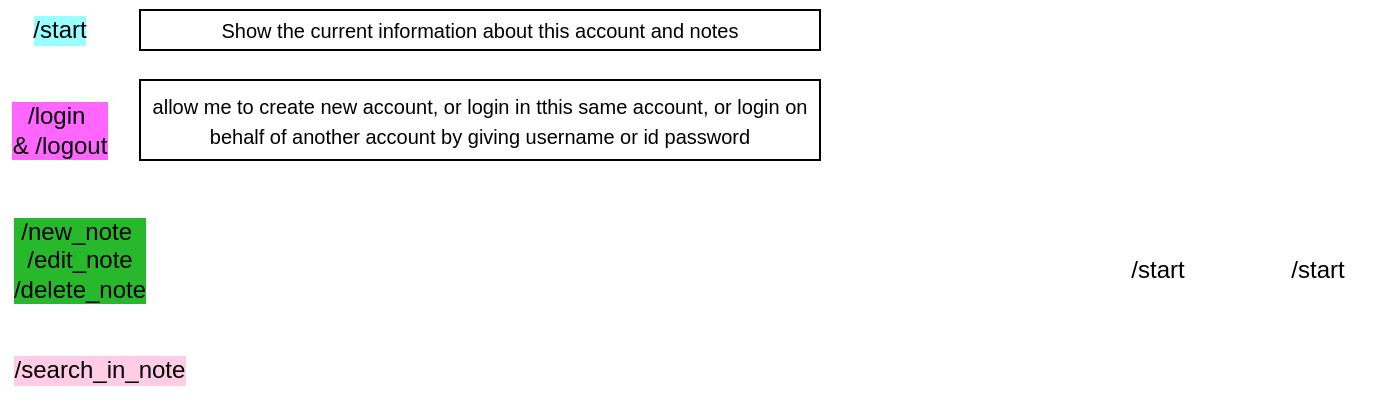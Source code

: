 <mxfile>
    <diagram id="5bf3sSo5Uf4EVB69YqOx" name="Page-1">
        <mxGraphModel dx="584" dy="329" grid="1" gridSize="10" guides="1" tooltips="1" connect="1" arrows="1" fold="1" page="1" pageScale="1" pageWidth="1169" pageHeight="827" math="0" shadow="0">
            <root>
                <mxCell id="0"/>
                <mxCell id="1" parent="0"/>
                <mxCell id="3" value="/start" style="text;html=1;align=center;verticalAlign=middle;whiteSpace=wrap;rounded=0;labelBackgroundColor=#99FFFF;" vertex="1" parent="1">
                    <mxGeometry width="60" height="30" as="geometry"/>
                </mxCell>
                <mxCell id="5" value="/login&amp;nbsp;&lt;div&gt;&amp;amp;&amp;nbsp;&lt;span style=&quot;&quot;&gt;/logout&lt;/span&gt;&lt;/div&gt;" style="text;html=1;align=center;verticalAlign=middle;whiteSpace=wrap;rounded=0;labelBackgroundColor=#FF66FF;" vertex="1" parent="1">
                    <mxGeometry y="50" width="60" height="30" as="geometry"/>
                </mxCell>
                <mxCell id="6" value="/new_note&amp;nbsp;&lt;div&gt;/edit_note&lt;/div&gt;&lt;div&gt;/delete_note&lt;/div&gt;" style="text;html=1;align=center;verticalAlign=middle;whiteSpace=wrap;rounded=0;labelBackgroundColor=light-dark(#28b82b, #ededed);" vertex="1" parent="1">
                    <mxGeometry x="10" y="100" width="60" height="60" as="geometry"/>
                </mxCell>
                <mxCell id="7" value="/start" style="text;html=1;align=center;verticalAlign=middle;whiteSpace=wrap;rounded=0;" vertex="1" parent="1">
                    <mxGeometry x="629" y="120" width="60" height="30" as="geometry"/>
                </mxCell>
                <mxCell id="8" value="/search_in_note" style="text;html=1;align=center;verticalAlign=middle;whiteSpace=wrap;rounded=0;labelBackgroundColor=#FFCCE6;" vertex="1" parent="1">
                    <mxGeometry x="20" y="170" width="60" height="30" as="geometry"/>
                </mxCell>
                <mxCell id="9" value="/start" style="text;html=1;align=center;verticalAlign=middle;whiteSpace=wrap;rounded=0;" vertex="1" parent="1">
                    <mxGeometry x="549" y="120" width="60" height="30" as="geometry"/>
                </mxCell>
                <mxCell id="13" value="&lt;font style=&quot;font-size: 10px;&quot;&gt;Show the current information about this account and notes&lt;/font&gt;" style="rounded=0;whiteSpace=wrap;html=1;" vertex="1" parent="1">
                    <mxGeometry x="70" y="5" width="340" height="20" as="geometry"/>
                </mxCell>
                <mxCell id="14" value="&lt;font style=&quot;font-size: 10px;&quot;&gt;allow me to create new account, or login in tthis same account, or login on behalf of another account by giving username or id password&lt;/font&gt;" style="rounded=0;whiteSpace=wrap;html=1;" vertex="1" parent="1">
                    <mxGeometry x="70" y="40" width="340" height="40" as="geometry"/>
                </mxCell>
            </root>
        </mxGraphModel>
    </diagram>
</mxfile>